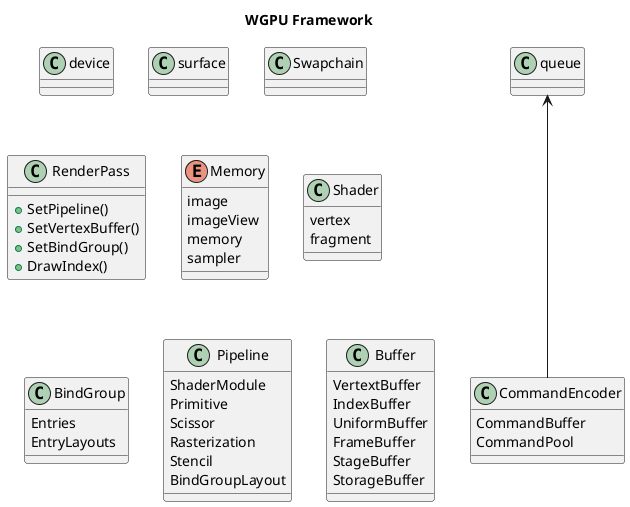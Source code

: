 @startuml
title WGPU Framework

queue <--- CommandEncoder

class device
class queue
class surface

class Swapchain

class CommandEncoder {
    CommandBuffer
    CommandPool
}

class RenderPass {
    +SetPipeline()
    +SetVertexBuffer()
    +SetBindGroup()
    +DrawIndex()
}

enum Memory {
    image
    imageView
    memory
    sampler
}

class Shader {
    vertex
    fragment
}

class BindGroup {
    Entries
    EntryLayouts
}

class Pipeline {
    ShaderModule
    Primitive
    Scissor
    Rasterization
    Stencil
    BindGroupLayout
}


class Buffer {
    VertextBuffer
    IndexBuffer
    UniformBuffer
    FrameBuffer
    StageBuffer
    StorageBuffer
}
@enduml
